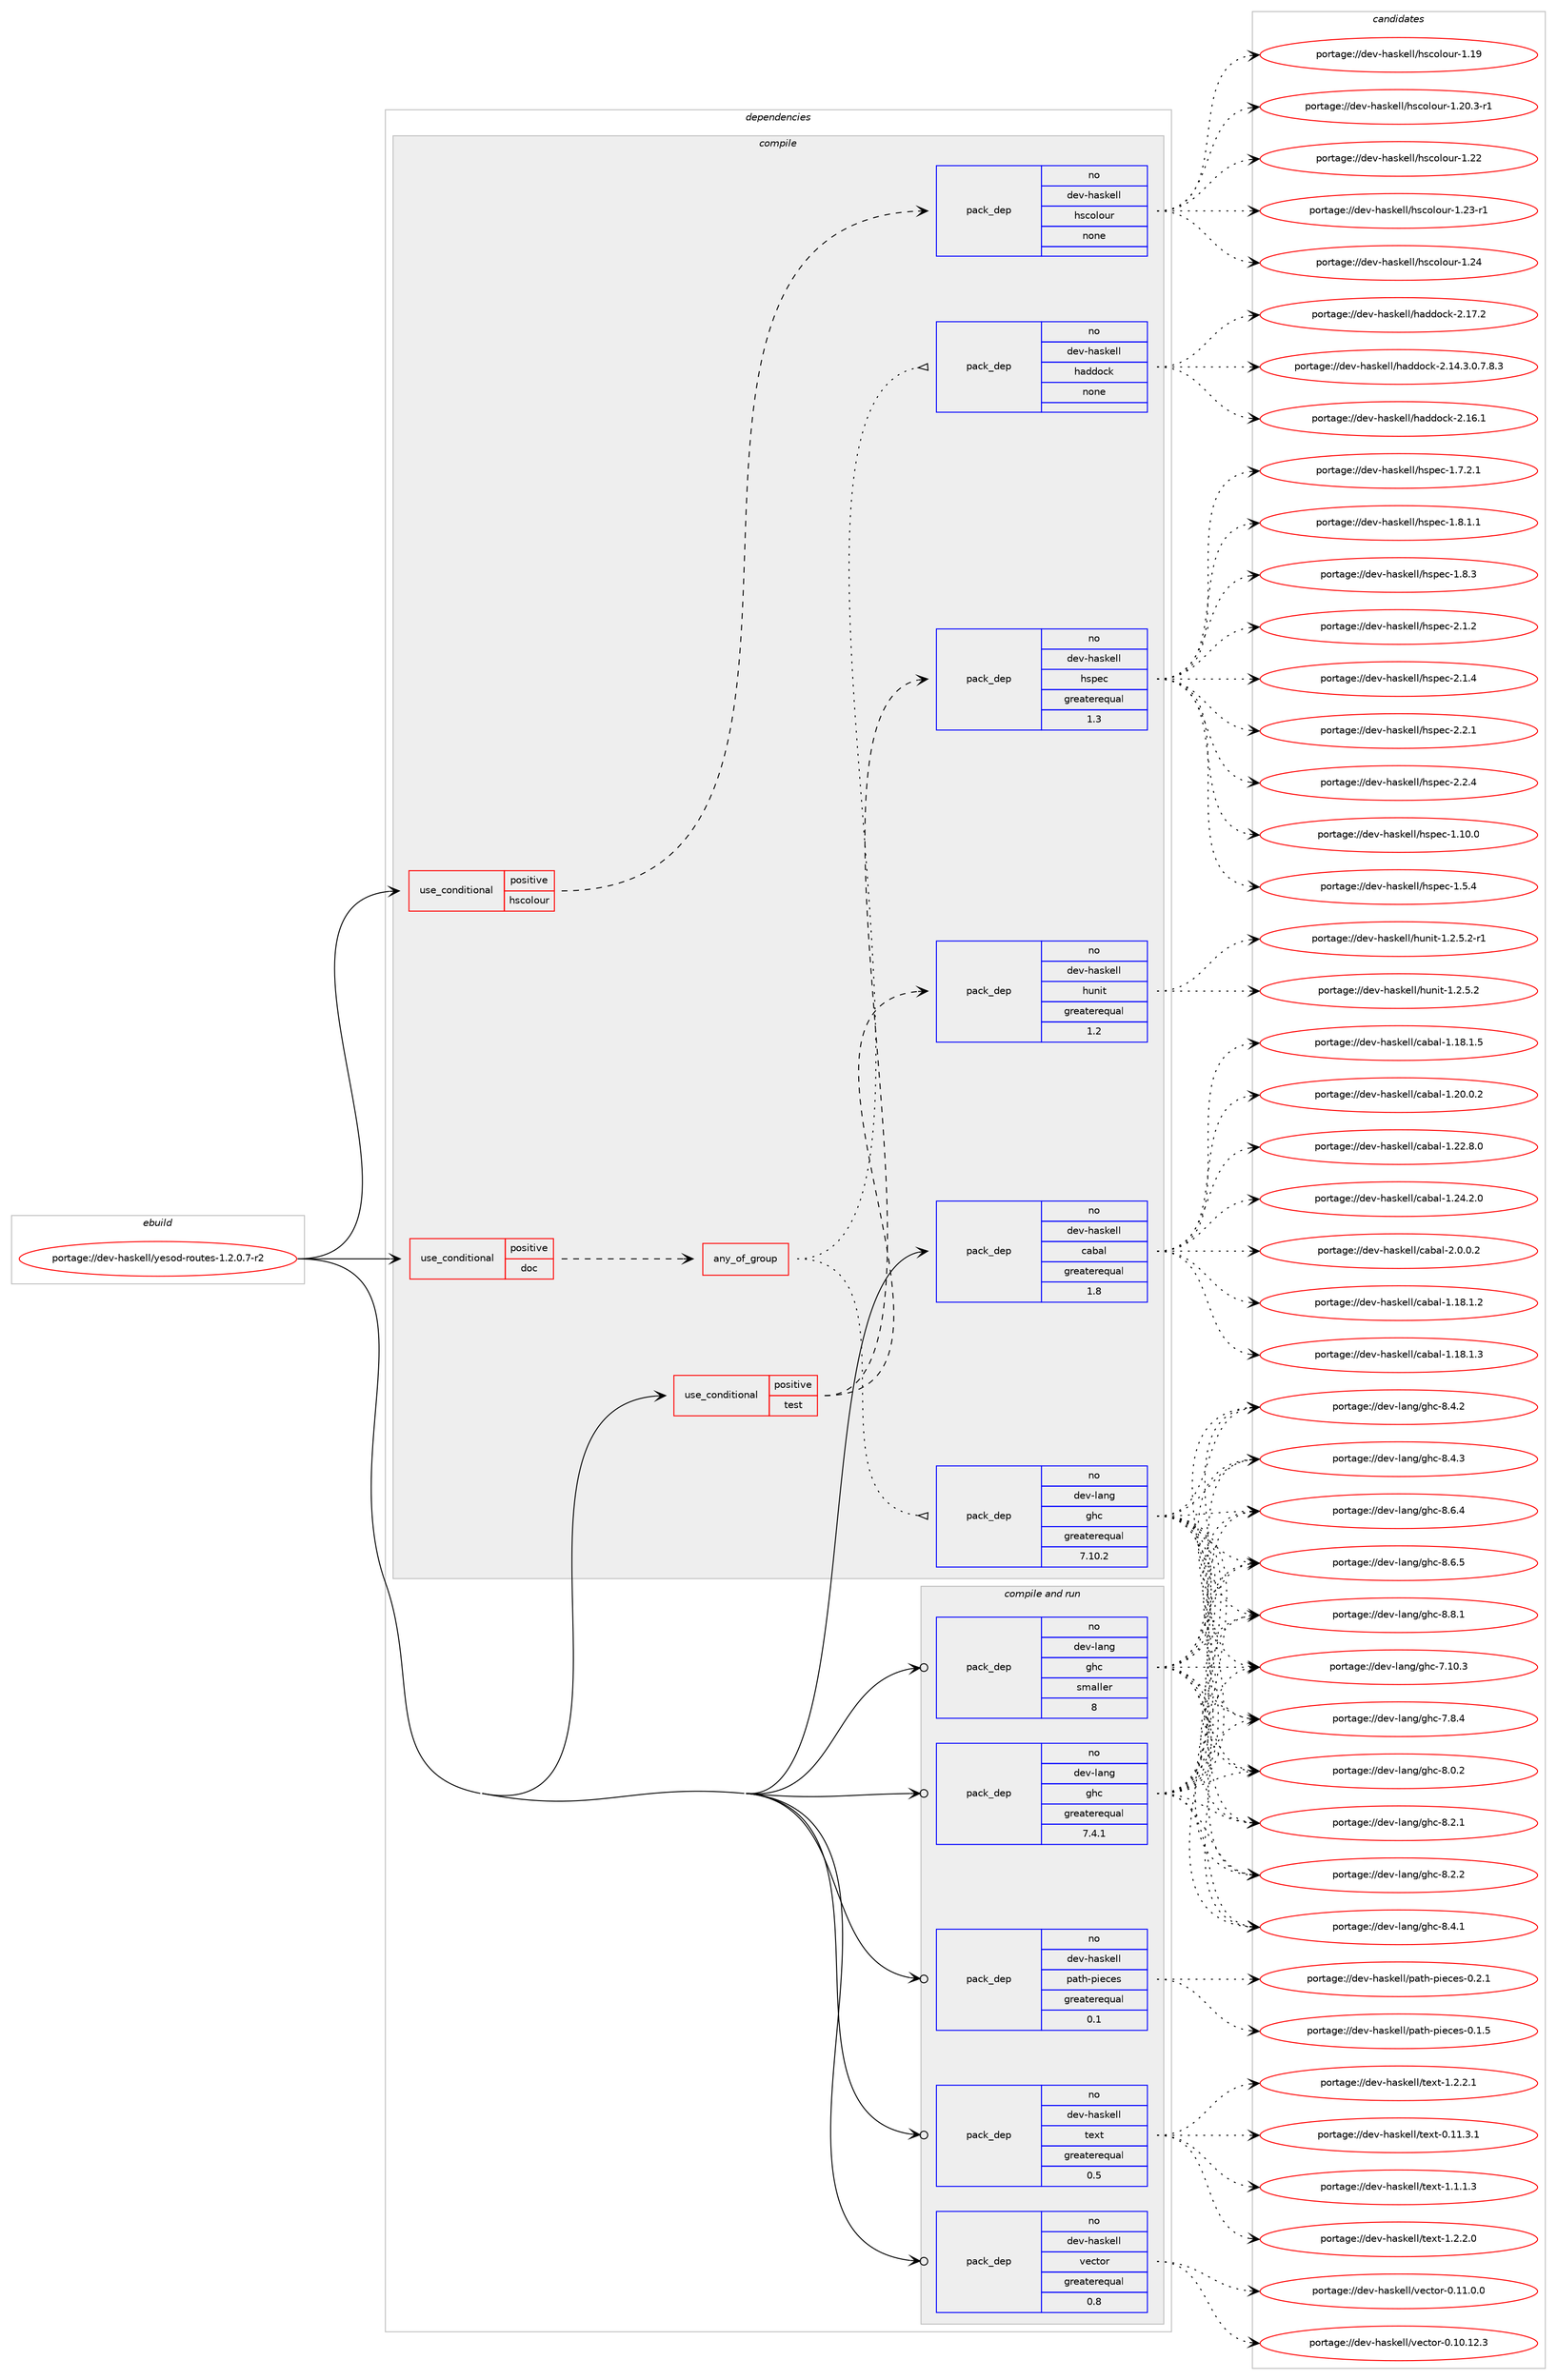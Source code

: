 digraph prolog {

# *************
# Graph options
# *************

newrank=true;
concentrate=true;
compound=true;
graph [rankdir=LR,fontname=Helvetica,fontsize=10,ranksep=1.5];#, ranksep=2.5, nodesep=0.2];
edge  [arrowhead=vee];
node  [fontname=Helvetica,fontsize=10];

# **********
# The ebuild
# **********

subgraph cluster_leftcol {
color=gray;
rank=same;
label=<<i>ebuild</i>>;
id [label="portage://dev-haskell/yesod-routes-1.2.0.7-r2", color=red, width=4, href="../dev-haskell/yesod-routes-1.2.0.7-r2.svg"];
}

# ****************
# The dependencies
# ****************

subgraph cluster_midcol {
color=gray;
label=<<i>dependencies</i>>;
subgraph cluster_compile {
fillcolor="#eeeeee";
style=filled;
label=<<i>compile</i>>;
subgraph cond17841 {
dependency85161 [label=<<TABLE BORDER="0" CELLBORDER="1" CELLSPACING="0" CELLPADDING="4"><TR><TD ROWSPAN="3" CELLPADDING="10">use_conditional</TD></TR><TR><TD>positive</TD></TR><TR><TD>doc</TD></TR></TABLE>>, shape=none, color=red];
subgraph any2632 {
dependency85162 [label=<<TABLE BORDER="0" CELLBORDER="1" CELLSPACING="0" CELLPADDING="4"><TR><TD CELLPADDING="10">any_of_group</TD></TR></TABLE>>, shape=none, color=red];subgraph pack64629 {
dependency85163 [label=<<TABLE BORDER="0" CELLBORDER="1" CELLSPACING="0" CELLPADDING="4" WIDTH="220"><TR><TD ROWSPAN="6" CELLPADDING="30">pack_dep</TD></TR><TR><TD WIDTH="110">no</TD></TR><TR><TD>dev-haskell</TD></TR><TR><TD>haddock</TD></TR><TR><TD>none</TD></TR><TR><TD></TD></TR></TABLE>>, shape=none, color=blue];
}
dependency85162:e -> dependency85163:w [weight=20,style="dotted",arrowhead="oinv"];
subgraph pack64630 {
dependency85164 [label=<<TABLE BORDER="0" CELLBORDER="1" CELLSPACING="0" CELLPADDING="4" WIDTH="220"><TR><TD ROWSPAN="6" CELLPADDING="30">pack_dep</TD></TR><TR><TD WIDTH="110">no</TD></TR><TR><TD>dev-lang</TD></TR><TR><TD>ghc</TD></TR><TR><TD>greaterequal</TD></TR><TR><TD>7.10.2</TD></TR></TABLE>>, shape=none, color=blue];
}
dependency85162:e -> dependency85164:w [weight=20,style="dotted",arrowhead="oinv"];
}
dependency85161:e -> dependency85162:w [weight=20,style="dashed",arrowhead="vee"];
}
id:e -> dependency85161:w [weight=20,style="solid",arrowhead="vee"];
subgraph cond17842 {
dependency85165 [label=<<TABLE BORDER="0" CELLBORDER="1" CELLSPACING="0" CELLPADDING="4"><TR><TD ROWSPAN="3" CELLPADDING="10">use_conditional</TD></TR><TR><TD>positive</TD></TR><TR><TD>hscolour</TD></TR></TABLE>>, shape=none, color=red];
subgraph pack64631 {
dependency85166 [label=<<TABLE BORDER="0" CELLBORDER="1" CELLSPACING="0" CELLPADDING="4" WIDTH="220"><TR><TD ROWSPAN="6" CELLPADDING="30">pack_dep</TD></TR><TR><TD WIDTH="110">no</TD></TR><TR><TD>dev-haskell</TD></TR><TR><TD>hscolour</TD></TR><TR><TD>none</TD></TR><TR><TD></TD></TR></TABLE>>, shape=none, color=blue];
}
dependency85165:e -> dependency85166:w [weight=20,style="dashed",arrowhead="vee"];
}
id:e -> dependency85165:w [weight=20,style="solid",arrowhead="vee"];
subgraph cond17843 {
dependency85167 [label=<<TABLE BORDER="0" CELLBORDER="1" CELLSPACING="0" CELLPADDING="4"><TR><TD ROWSPAN="3" CELLPADDING="10">use_conditional</TD></TR><TR><TD>positive</TD></TR><TR><TD>test</TD></TR></TABLE>>, shape=none, color=red];
subgraph pack64632 {
dependency85168 [label=<<TABLE BORDER="0" CELLBORDER="1" CELLSPACING="0" CELLPADDING="4" WIDTH="220"><TR><TD ROWSPAN="6" CELLPADDING="30">pack_dep</TD></TR><TR><TD WIDTH="110">no</TD></TR><TR><TD>dev-haskell</TD></TR><TR><TD>hspec</TD></TR><TR><TD>greaterequal</TD></TR><TR><TD>1.3</TD></TR></TABLE>>, shape=none, color=blue];
}
dependency85167:e -> dependency85168:w [weight=20,style="dashed",arrowhead="vee"];
subgraph pack64633 {
dependency85169 [label=<<TABLE BORDER="0" CELLBORDER="1" CELLSPACING="0" CELLPADDING="4" WIDTH="220"><TR><TD ROWSPAN="6" CELLPADDING="30">pack_dep</TD></TR><TR><TD WIDTH="110">no</TD></TR><TR><TD>dev-haskell</TD></TR><TR><TD>hunit</TD></TR><TR><TD>greaterequal</TD></TR><TR><TD>1.2</TD></TR></TABLE>>, shape=none, color=blue];
}
dependency85167:e -> dependency85169:w [weight=20,style="dashed",arrowhead="vee"];
}
id:e -> dependency85167:w [weight=20,style="solid",arrowhead="vee"];
subgraph pack64634 {
dependency85170 [label=<<TABLE BORDER="0" CELLBORDER="1" CELLSPACING="0" CELLPADDING="4" WIDTH="220"><TR><TD ROWSPAN="6" CELLPADDING="30">pack_dep</TD></TR><TR><TD WIDTH="110">no</TD></TR><TR><TD>dev-haskell</TD></TR><TR><TD>cabal</TD></TR><TR><TD>greaterequal</TD></TR><TR><TD>1.8</TD></TR></TABLE>>, shape=none, color=blue];
}
id:e -> dependency85170:w [weight=20,style="solid",arrowhead="vee"];
}
subgraph cluster_compileandrun {
fillcolor="#eeeeee";
style=filled;
label=<<i>compile and run</i>>;
subgraph pack64635 {
dependency85171 [label=<<TABLE BORDER="0" CELLBORDER="1" CELLSPACING="0" CELLPADDING="4" WIDTH="220"><TR><TD ROWSPAN="6" CELLPADDING="30">pack_dep</TD></TR><TR><TD WIDTH="110">no</TD></TR><TR><TD>dev-haskell</TD></TR><TR><TD>path-pieces</TD></TR><TR><TD>greaterequal</TD></TR><TR><TD>0.1</TD></TR></TABLE>>, shape=none, color=blue];
}
id:e -> dependency85171:w [weight=20,style="solid",arrowhead="odotvee"];
subgraph pack64636 {
dependency85172 [label=<<TABLE BORDER="0" CELLBORDER="1" CELLSPACING="0" CELLPADDING="4" WIDTH="220"><TR><TD ROWSPAN="6" CELLPADDING="30">pack_dep</TD></TR><TR><TD WIDTH="110">no</TD></TR><TR><TD>dev-haskell</TD></TR><TR><TD>text</TD></TR><TR><TD>greaterequal</TD></TR><TR><TD>0.5</TD></TR></TABLE>>, shape=none, color=blue];
}
id:e -> dependency85172:w [weight=20,style="solid",arrowhead="odotvee"];
subgraph pack64637 {
dependency85173 [label=<<TABLE BORDER="0" CELLBORDER="1" CELLSPACING="0" CELLPADDING="4" WIDTH="220"><TR><TD ROWSPAN="6" CELLPADDING="30">pack_dep</TD></TR><TR><TD WIDTH="110">no</TD></TR><TR><TD>dev-haskell</TD></TR><TR><TD>vector</TD></TR><TR><TD>greaterequal</TD></TR><TR><TD>0.8</TD></TR></TABLE>>, shape=none, color=blue];
}
id:e -> dependency85173:w [weight=20,style="solid",arrowhead="odotvee"];
subgraph pack64638 {
dependency85174 [label=<<TABLE BORDER="0" CELLBORDER="1" CELLSPACING="0" CELLPADDING="4" WIDTH="220"><TR><TD ROWSPAN="6" CELLPADDING="30">pack_dep</TD></TR><TR><TD WIDTH="110">no</TD></TR><TR><TD>dev-lang</TD></TR><TR><TD>ghc</TD></TR><TR><TD>greaterequal</TD></TR><TR><TD>7.4.1</TD></TR></TABLE>>, shape=none, color=blue];
}
id:e -> dependency85174:w [weight=20,style="solid",arrowhead="odotvee"];
subgraph pack64639 {
dependency85175 [label=<<TABLE BORDER="0" CELLBORDER="1" CELLSPACING="0" CELLPADDING="4" WIDTH="220"><TR><TD ROWSPAN="6" CELLPADDING="30">pack_dep</TD></TR><TR><TD WIDTH="110">no</TD></TR><TR><TD>dev-lang</TD></TR><TR><TD>ghc</TD></TR><TR><TD>smaller</TD></TR><TR><TD>8</TD></TR></TABLE>>, shape=none, color=blue];
}
id:e -> dependency85175:w [weight=20,style="solid",arrowhead="odotvee"];
}
subgraph cluster_run {
fillcolor="#eeeeee";
style=filled;
label=<<i>run</i>>;
}
}

# **************
# The candidates
# **************

subgraph cluster_choices {
rank=same;
color=gray;
label=<<i>candidates</i>>;

subgraph choice64629 {
color=black;
nodesep=1;
choiceportage1001011184510497115107101108108471049710010011199107455046495246514648465546564651 [label="portage://dev-haskell/haddock-2.14.3.0.7.8.3", color=red, width=4,href="../dev-haskell/haddock-2.14.3.0.7.8.3.svg"];
choiceportage100101118451049711510710110810847104971001001119910745504649544649 [label="portage://dev-haskell/haddock-2.16.1", color=red, width=4,href="../dev-haskell/haddock-2.16.1.svg"];
choiceportage100101118451049711510710110810847104971001001119910745504649554650 [label="portage://dev-haskell/haddock-2.17.2", color=red, width=4,href="../dev-haskell/haddock-2.17.2.svg"];
dependency85163:e -> choiceportage1001011184510497115107101108108471049710010011199107455046495246514648465546564651:w [style=dotted,weight="100"];
dependency85163:e -> choiceportage100101118451049711510710110810847104971001001119910745504649544649:w [style=dotted,weight="100"];
dependency85163:e -> choiceportage100101118451049711510710110810847104971001001119910745504649554650:w [style=dotted,weight="100"];
}
subgraph choice64630 {
color=black;
nodesep=1;
choiceportage1001011184510897110103471031049945554649484651 [label="portage://dev-lang/ghc-7.10.3", color=red, width=4,href="../dev-lang/ghc-7.10.3.svg"];
choiceportage10010111845108971101034710310499455546564652 [label="portage://dev-lang/ghc-7.8.4", color=red, width=4,href="../dev-lang/ghc-7.8.4.svg"];
choiceportage10010111845108971101034710310499455646484650 [label="portage://dev-lang/ghc-8.0.2", color=red, width=4,href="../dev-lang/ghc-8.0.2.svg"];
choiceportage10010111845108971101034710310499455646504649 [label="portage://dev-lang/ghc-8.2.1", color=red, width=4,href="../dev-lang/ghc-8.2.1.svg"];
choiceportage10010111845108971101034710310499455646504650 [label="portage://dev-lang/ghc-8.2.2", color=red, width=4,href="../dev-lang/ghc-8.2.2.svg"];
choiceportage10010111845108971101034710310499455646524649 [label="portage://dev-lang/ghc-8.4.1", color=red, width=4,href="../dev-lang/ghc-8.4.1.svg"];
choiceportage10010111845108971101034710310499455646524650 [label="portage://dev-lang/ghc-8.4.2", color=red, width=4,href="../dev-lang/ghc-8.4.2.svg"];
choiceportage10010111845108971101034710310499455646524651 [label="portage://dev-lang/ghc-8.4.3", color=red, width=4,href="../dev-lang/ghc-8.4.3.svg"];
choiceportage10010111845108971101034710310499455646544652 [label="portage://dev-lang/ghc-8.6.4", color=red, width=4,href="../dev-lang/ghc-8.6.4.svg"];
choiceportage10010111845108971101034710310499455646544653 [label="portage://dev-lang/ghc-8.6.5", color=red, width=4,href="../dev-lang/ghc-8.6.5.svg"];
choiceportage10010111845108971101034710310499455646564649 [label="portage://dev-lang/ghc-8.8.1", color=red, width=4,href="../dev-lang/ghc-8.8.1.svg"];
dependency85164:e -> choiceportage1001011184510897110103471031049945554649484651:w [style=dotted,weight="100"];
dependency85164:e -> choiceportage10010111845108971101034710310499455546564652:w [style=dotted,weight="100"];
dependency85164:e -> choiceportage10010111845108971101034710310499455646484650:w [style=dotted,weight="100"];
dependency85164:e -> choiceportage10010111845108971101034710310499455646504649:w [style=dotted,weight="100"];
dependency85164:e -> choiceportage10010111845108971101034710310499455646504650:w [style=dotted,weight="100"];
dependency85164:e -> choiceportage10010111845108971101034710310499455646524649:w [style=dotted,weight="100"];
dependency85164:e -> choiceportage10010111845108971101034710310499455646524650:w [style=dotted,weight="100"];
dependency85164:e -> choiceportage10010111845108971101034710310499455646524651:w [style=dotted,weight="100"];
dependency85164:e -> choiceportage10010111845108971101034710310499455646544652:w [style=dotted,weight="100"];
dependency85164:e -> choiceportage10010111845108971101034710310499455646544653:w [style=dotted,weight="100"];
dependency85164:e -> choiceportage10010111845108971101034710310499455646564649:w [style=dotted,weight="100"];
}
subgraph choice64631 {
color=black;
nodesep=1;
choiceportage100101118451049711510710110810847104115991111081111171144549464957 [label="portage://dev-haskell/hscolour-1.19", color=red, width=4,href="../dev-haskell/hscolour-1.19.svg"];
choiceportage10010111845104971151071011081084710411599111108111117114454946504846514511449 [label="portage://dev-haskell/hscolour-1.20.3-r1", color=red, width=4,href="../dev-haskell/hscolour-1.20.3-r1.svg"];
choiceportage100101118451049711510710110810847104115991111081111171144549465050 [label="portage://dev-haskell/hscolour-1.22", color=red, width=4,href="../dev-haskell/hscolour-1.22.svg"];
choiceportage1001011184510497115107101108108471041159911110811111711445494650514511449 [label="portage://dev-haskell/hscolour-1.23-r1", color=red, width=4,href="../dev-haskell/hscolour-1.23-r1.svg"];
choiceportage100101118451049711510710110810847104115991111081111171144549465052 [label="portage://dev-haskell/hscolour-1.24", color=red, width=4,href="../dev-haskell/hscolour-1.24.svg"];
dependency85166:e -> choiceportage100101118451049711510710110810847104115991111081111171144549464957:w [style=dotted,weight="100"];
dependency85166:e -> choiceportage10010111845104971151071011081084710411599111108111117114454946504846514511449:w [style=dotted,weight="100"];
dependency85166:e -> choiceportage100101118451049711510710110810847104115991111081111171144549465050:w [style=dotted,weight="100"];
dependency85166:e -> choiceportage1001011184510497115107101108108471041159911110811111711445494650514511449:w [style=dotted,weight="100"];
dependency85166:e -> choiceportage100101118451049711510710110810847104115991111081111171144549465052:w [style=dotted,weight="100"];
}
subgraph choice64632 {
color=black;
nodesep=1;
choiceportage1001011184510497115107101108108471041151121019945494649484648 [label="portage://dev-haskell/hspec-1.10.0", color=red, width=4,href="../dev-haskell/hspec-1.10.0.svg"];
choiceportage10010111845104971151071011081084710411511210199454946534652 [label="portage://dev-haskell/hspec-1.5.4", color=red, width=4,href="../dev-haskell/hspec-1.5.4.svg"];
choiceportage100101118451049711510710110810847104115112101994549465546504649 [label="portage://dev-haskell/hspec-1.7.2.1", color=red, width=4,href="../dev-haskell/hspec-1.7.2.1.svg"];
choiceportage100101118451049711510710110810847104115112101994549465646494649 [label="portage://dev-haskell/hspec-1.8.1.1", color=red, width=4,href="../dev-haskell/hspec-1.8.1.1.svg"];
choiceportage10010111845104971151071011081084710411511210199454946564651 [label="portage://dev-haskell/hspec-1.8.3", color=red, width=4,href="../dev-haskell/hspec-1.8.3.svg"];
choiceportage10010111845104971151071011081084710411511210199455046494650 [label="portage://dev-haskell/hspec-2.1.2", color=red, width=4,href="../dev-haskell/hspec-2.1.2.svg"];
choiceportage10010111845104971151071011081084710411511210199455046494652 [label="portage://dev-haskell/hspec-2.1.4", color=red, width=4,href="../dev-haskell/hspec-2.1.4.svg"];
choiceportage10010111845104971151071011081084710411511210199455046504649 [label="portage://dev-haskell/hspec-2.2.1", color=red, width=4,href="../dev-haskell/hspec-2.2.1.svg"];
choiceportage10010111845104971151071011081084710411511210199455046504652 [label="portage://dev-haskell/hspec-2.2.4", color=red, width=4,href="../dev-haskell/hspec-2.2.4.svg"];
dependency85168:e -> choiceportage1001011184510497115107101108108471041151121019945494649484648:w [style=dotted,weight="100"];
dependency85168:e -> choiceportage10010111845104971151071011081084710411511210199454946534652:w [style=dotted,weight="100"];
dependency85168:e -> choiceportage100101118451049711510710110810847104115112101994549465546504649:w [style=dotted,weight="100"];
dependency85168:e -> choiceportage100101118451049711510710110810847104115112101994549465646494649:w [style=dotted,weight="100"];
dependency85168:e -> choiceportage10010111845104971151071011081084710411511210199454946564651:w [style=dotted,weight="100"];
dependency85168:e -> choiceportage10010111845104971151071011081084710411511210199455046494650:w [style=dotted,weight="100"];
dependency85168:e -> choiceportage10010111845104971151071011081084710411511210199455046494652:w [style=dotted,weight="100"];
dependency85168:e -> choiceportage10010111845104971151071011081084710411511210199455046504649:w [style=dotted,weight="100"];
dependency85168:e -> choiceportage10010111845104971151071011081084710411511210199455046504652:w [style=dotted,weight="100"];
}
subgraph choice64633 {
color=black;
nodesep=1;
choiceportage1001011184510497115107101108108471041171101051164549465046534650 [label="portage://dev-haskell/hunit-1.2.5.2", color=red, width=4,href="../dev-haskell/hunit-1.2.5.2.svg"];
choiceportage10010111845104971151071011081084710411711010511645494650465346504511449 [label="portage://dev-haskell/hunit-1.2.5.2-r1", color=red, width=4,href="../dev-haskell/hunit-1.2.5.2-r1.svg"];
dependency85169:e -> choiceportage1001011184510497115107101108108471041171101051164549465046534650:w [style=dotted,weight="100"];
dependency85169:e -> choiceportage10010111845104971151071011081084710411711010511645494650465346504511449:w [style=dotted,weight="100"];
}
subgraph choice64634 {
color=black;
nodesep=1;
choiceportage10010111845104971151071011081084799979897108454946495646494650 [label="portage://dev-haskell/cabal-1.18.1.2", color=red, width=4,href="../dev-haskell/cabal-1.18.1.2.svg"];
choiceportage10010111845104971151071011081084799979897108454946495646494651 [label="portage://dev-haskell/cabal-1.18.1.3", color=red, width=4,href="../dev-haskell/cabal-1.18.1.3.svg"];
choiceportage10010111845104971151071011081084799979897108454946495646494653 [label="portage://dev-haskell/cabal-1.18.1.5", color=red, width=4,href="../dev-haskell/cabal-1.18.1.5.svg"];
choiceportage10010111845104971151071011081084799979897108454946504846484650 [label="portage://dev-haskell/cabal-1.20.0.2", color=red, width=4,href="../dev-haskell/cabal-1.20.0.2.svg"];
choiceportage10010111845104971151071011081084799979897108454946505046564648 [label="portage://dev-haskell/cabal-1.22.8.0", color=red, width=4,href="../dev-haskell/cabal-1.22.8.0.svg"];
choiceportage10010111845104971151071011081084799979897108454946505246504648 [label="portage://dev-haskell/cabal-1.24.2.0", color=red, width=4,href="../dev-haskell/cabal-1.24.2.0.svg"];
choiceportage100101118451049711510710110810847999798971084550464846484650 [label="portage://dev-haskell/cabal-2.0.0.2", color=red, width=4,href="../dev-haskell/cabal-2.0.0.2.svg"];
dependency85170:e -> choiceportage10010111845104971151071011081084799979897108454946495646494650:w [style=dotted,weight="100"];
dependency85170:e -> choiceportage10010111845104971151071011081084799979897108454946495646494651:w [style=dotted,weight="100"];
dependency85170:e -> choiceportage10010111845104971151071011081084799979897108454946495646494653:w [style=dotted,weight="100"];
dependency85170:e -> choiceportage10010111845104971151071011081084799979897108454946504846484650:w [style=dotted,weight="100"];
dependency85170:e -> choiceportage10010111845104971151071011081084799979897108454946505046564648:w [style=dotted,weight="100"];
dependency85170:e -> choiceportage10010111845104971151071011081084799979897108454946505246504648:w [style=dotted,weight="100"];
dependency85170:e -> choiceportage100101118451049711510710110810847999798971084550464846484650:w [style=dotted,weight="100"];
}
subgraph choice64635 {
color=black;
nodesep=1;
choiceportage100101118451049711510710110810847112971161044511210510199101115454846494653 [label="portage://dev-haskell/path-pieces-0.1.5", color=red, width=4,href="../dev-haskell/path-pieces-0.1.5.svg"];
choiceportage100101118451049711510710110810847112971161044511210510199101115454846504649 [label="portage://dev-haskell/path-pieces-0.2.1", color=red, width=4,href="../dev-haskell/path-pieces-0.2.1.svg"];
dependency85171:e -> choiceportage100101118451049711510710110810847112971161044511210510199101115454846494653:w [style=dotted,weight="100"];
dependency85171:e -> choiceportage100101118451049711510710110810847112971161044511210510199101115454846504649:w [style=dotted,weight="100"];
}
subgraph choice64636 {
color=black;
nodesep=1;
choiceportage100101118451049711510710110810847116101120116454846494946514649 [label="portage://dev-haskell/text-0.11.3.1", color=red, width=4,href="../dev-haskell/text-0.11.3.1.svg"];
choiceportage1001011184510497115107101108108471161011201164549464946494651 [label="portage://dev-haskell/text-1.1.1.3", color=red, width=4,href="../dev-haskell/text-1.1.1.3.svg"];
choiceportage1001011184510497115107101108108471161011201164549465046504648 [label="portage://dev-haskell/text-1.2.2.0", color=red, width=4,href="../dev-haskell/text-1.2.2.0.svg"];
choiceportage1001011184510497115107101108108471161011201164549465046504649 [label="portage://dev-haskell/text-1.2.2.1", color=red, width=4,href="../dev-haskell/text-1.2.2.1.svg"];
dependency85172:e -> choiceportage100101118451049711510710110810847116101120116454846494946514649:w [style=dotted,weight="100"];
dependency85172:e -> choiceportage1001011184510497115107101108108471161011201164549464946494651:w [style=dotted,weight="100"];
dependency85172:e -> choiceportage1001011184510497115107101108108471161011201164549465046504648:w [style=dotted,weight="100"];
dependency85172:e -> choiceportage1001011184510497115107101108108471161011201164549465046504649:w [style=dotted,weight="100"];
}
subgraph choice64637 {
color=black;
nodesep=1;
choiceportage1001011184510497115107101108108471181019911611111445484649484649504651 [label="portage://dev-haskell/vector-0.10.12.3", color=red, width=4,href="../dev-haskell/vector-0.10.12.3.svg"];
choiceportage10010111845104971151071011081084711810199116111114454846494946484648 [label="portage://dev-haskell/vector-0.11.0.0", color=red, width=4,href="../dev-haskell/vector-0.11.0.0.svg"];
dependency85173:e -> choiceportage1001011184510497115107101108108471181019911611111445484649484649504651:w [style=dotted,weight="100"];
dependency85173:e -> choiceportage10010111845104971151071011081084711810199116111114454846494946484648:w [style=dotted,weight="100"];
}
subgraph choice64638 {
color=black;
nodesep=1;
choiceportage1001011184510897110103471031049945554649484651 [label="portage://dev-lang/ghc-7.10.3", color=red, width=4,href="../dev-lang/ghc-7.10.3.svg"];
choiceportage10010111845108971101034710310499455546564652 [label="portage://dev-lang/ghc-7.8.4", color=red, width=4,href="../dev-lang/ghc-7.8.4.svg"];
choiceportage10010111845108971101034710310499455646484650 [label="portage://dev-lang/ghc-8.0.2", color=red, width=4,href="../dev-lang/ghc-8.0.2.svg"];
choiceportage10010111845108971101034710310499455646504649 [label="portage://dev-lang/ghc-8.2.1", color=red, width=4,href="../dev-lang/ghc-8.2.1.svg"];
choiceportage10010111845108971101034710310499455646504650 [label="portage://dev-lang/ghc-8.2.2", color=red, width=4,href="../dev-lang/ghc-8.2.2.svg"];
choiceportage10010111845108971101034710310499455646524649 [label="portage://dev-lang/ghc-8.4.1", color=red, width=4,href="../dev-lang/ghc-8.4.1.svg"];
choiceportage10010111845108971101034710310499455646524650 [label="portage://dev-lang/ghc-8.4.2", color=red, width=4,href="../dev-lang/ghc-8.4.2.svg"];
choiceportage10010111845108971101034710310499455646524651 [label="portage://dev-lang/ghc-8.4.3", color=red, width=4,href="../dev-lang/ghc-8.4.3.svg"];
choiceportage10010111845108971101034710310499455646544652 [label="portage://dev-lang/ghc-8.6.4", color=red, width=4,href="../dev-lang/ghc-8.6.4.svg"];
choiceportage10010111845108971101034710310499455646544653 [label="portage://dev-lang/ghc-8.6.5", color=red, width=4,href="../dev-lang/ghc-8.6.5.svg"];
choiceportage10010111845108971101034710310499455646564649 [label="portage://dev-lang/ghc-8.8.1", color=red, width=4,href="../dev-lang/ghc-8.8.1.svg"];
dependency85174:e -> choiceportage1001011184510897110103471031049945554649484651:w [style=dotted,weight="100"];
dependency85174:e -> choiceportage10010111845108971101034710310499455546564652:w [style=dotted,weight="100"];
dependency85174:e -> choiceportage10010111845108971101034710310499455646484650:w [style=dotted,weight="100"];
dependency85174:e -> choiceportage10010111845108971101034710310499455646504649:w [style=dotted,weight="100"];
dependency85174:e -> choiceportage10010111845108971101034710310499455646504650:w [style=dotted,weight="100"];
dependency85174:e -> choiceportage10010111845108971101034710310499455646524649:w [style=dotted,weight="100"];
dependency85174:e -> choiceportage10010111845108971101034710310499455646524650:w [style=dotted,weight="100"];
dependency85174:e -> choiceportage10010111845108971101034710310499455646524651:w [style=dotted,weight="100"];
dependency85174:e -> choiceportage10010111845108971101034710310499455646544652:w [style=dotted,weight="100"];
dependency85174:e -> choiceportage10010111845108971101034710310499455646544653:w [style=dotted,weight="100"];
dependency85174:e -> choiceportage10010111845108971101034710310499455646564649:w [style=dotted,weight="100"];
}
subgraph choice64639 {
color=black;
nodesep=1;
choiceportage1001011184510897110103471031049945554649484651 [label="portage://dev-lang/ghc-7.10.3", color=red, width=4,href="../dev-lang/ghc-7.10.3.svg"];
choiceportage10010111845108971101034710310499455546564652 [label="portage://dev-lang/ghc-7.8.4", color=red, width=4,href="../dev-lang/ghc-7.8.4.svg"];
choiceportage10010111845108971101034710310499455646484650 [label="portage://dev-lang/ghc-8.0.2", color=red, width=4,href="../dev-lang/ghc-8.0.2.svg"];
choiceportage10010111845108971101034710310499455646504649 [label="portage://dev-lang/ghc-8.2.1", color=red, width=4,href="../dev-lang/ghc-8.2.1.svg"];
choiceportage10010111845108971101034710310499455646504650 [label="portage://dev-lang/ghc-8.2.2", color=red, width=4,href="../dev-lang/ghc-8.2.2.svg"];
choiceportage10010111845108971101034710310499455646524649 [label="portage://dev-lang/ghc-8.4.1", color=red, width=4,href="../dev-lang/ghc-8.4.1.svg"];
choiceportage10010111845108971101034710310499455646524650 [label="portage://dev-lang/ghc-8.4.2", color=red, width=4,href="../dev-lang/ghc-8.4.2.svg"];
choiceportage10010111845108971101034710310499455646524651 [label="portage://dev-lang/ghc-8.4.3", color=red, width=4,href="../dev-lang/ghc-8.4.3.svg"];
choiceportage10010111845108971101034710310499455646544652 [label="portage://dev-lang/ghc-8.6.4", color=red, width=4,href="../dev-lang/ghc-8.6.4.svg"];
choiceportage10010111845108971101034710310499455646544653 [label="portage://dev-lang/ghc-8.6.5", color=red, width=4,href="../dev-lang/ghc-8.6.5.svg"];
choiceportage10010111845108971101034710310499455646564649 [label="portage://dev-lang/ghc-8.8.1", color=red, width=4,href="../dev-lang/ghc-8.8.1.svg"];
dependency85175:e -> choiceportage1001011184510897110103471031049945554649484651:w [style=dotted,weight="100"];
dependency85175:e -> choiceportage10010111845108971101034710310499455546564652:w [style=dotted,weight="100"];
dependency85175:e -> choiceportage10010111845108971101034710310499455646484650:w [style=dotted,weight="100"];
dependency85175:e -> choiceportage10010111845108971101034710310499455646504649:w [style=dotted,weight="100"];
dependency85175:e -> choiceportage10010111845108971101034710310499455646504650:w [style=dotted,weight="100"];
dependency85175:e -> choiceportage10010111845108971101034710310499455646524649:w [style=dotted,weight="100"];
dependency85175:e -> choiceportage10010111845108971101034710310499455646524650:w [style=dotted,weight="100"];
dependency85175:e -> choiceportage10010111845108971101034710310499455646524651:w [style=dotted,weight="100"];
dependency85175:e -> choiceportage10010111845108971101034710310499455646544652:w [style=dotted,weight="100"];
dependency85175:e -> choiceportage10010111845108971101034710310499455646544653:w [style=dotted,weight="100"];
dependency85175:e -> choiceportage10010111845108971101034710310499455646564649:w [style=dotted,weight="100"];
}
}

}
